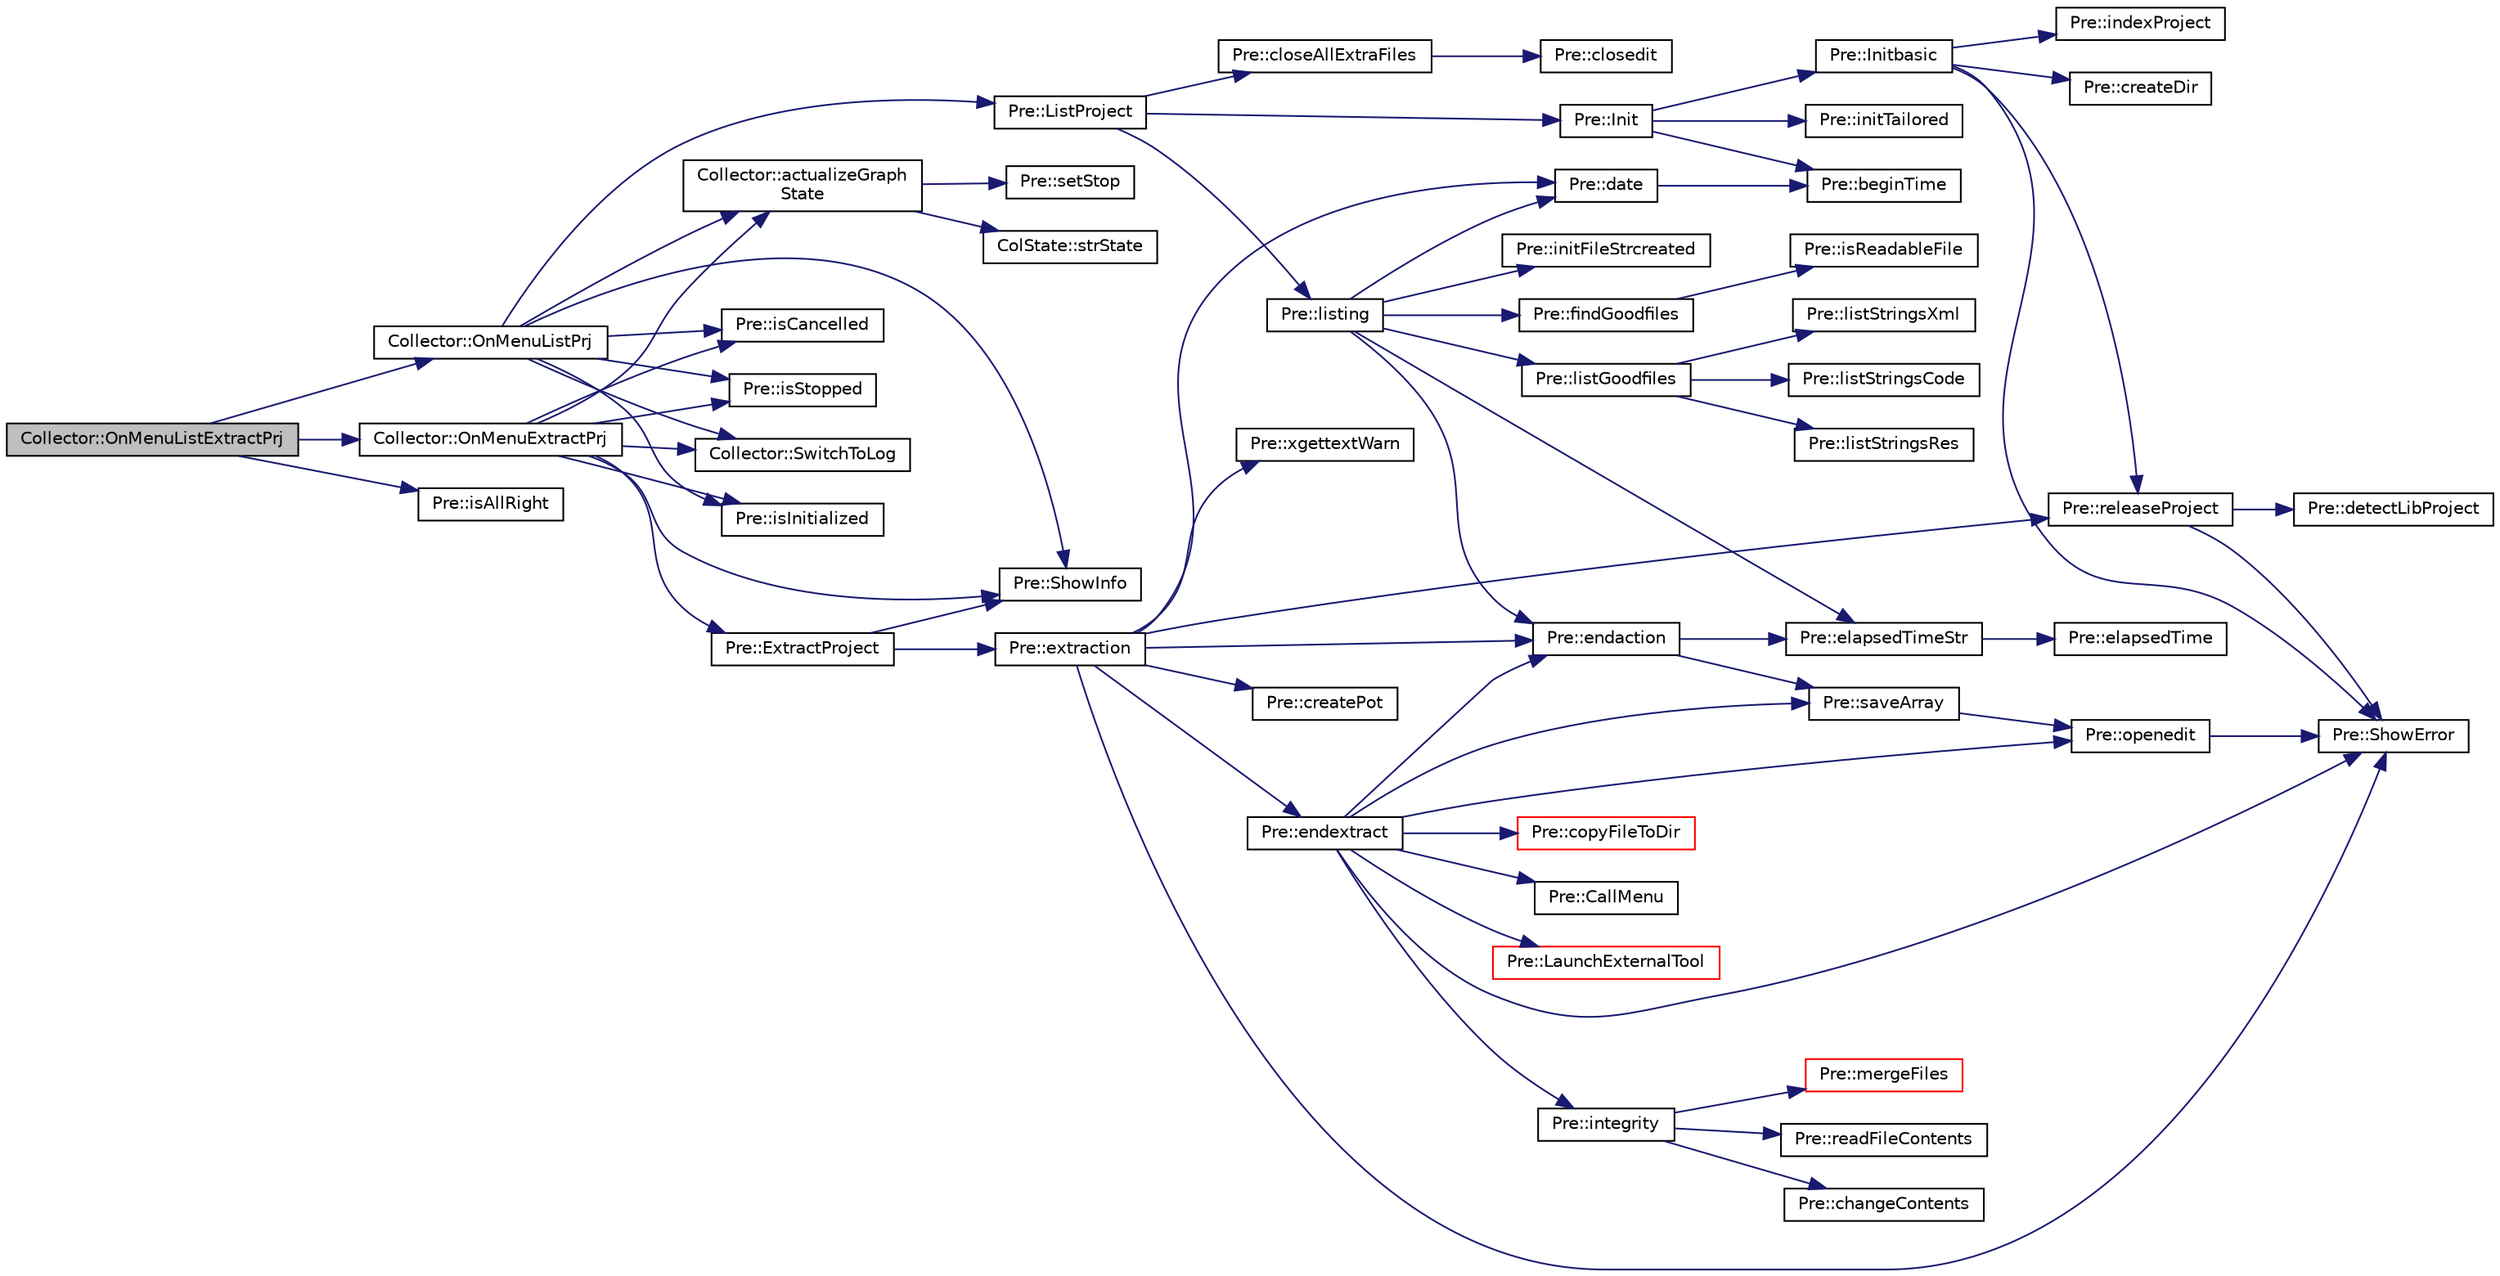 digraph "Collector::OnMenuListExtractPrj"
{
  edge [fontname="Helvetica",fontsize="10",labelfontname="Helvetica",labelfontsize="10"];
  node [fontname="Helvetica",fontsize="10",shape=record];
  rankdir="LR";
  Node283 [label="Collector::OnMenuListExtractPrj",height=0.2,width=0.4,color="black", fillcolor="grey75", style="filled", fontcolor="black"];
  Node283 -> Node284 [color="midnightblue",fontsize="10",style="solid",fontname="Helvetica"];
  Node284 [label="Collector::OnMenuListPrj",height=0.2,width=0.4,color="black", fillcolor="white", style="filled",URL="$class_collector.html#a7a52cb7e51c2bafa5ca760e2f005f427",tooltip="Places the status graph in the listing project report. "];
  Node284 -> Node285 [color="midnightblue",fontsize="10",style="solid",fontname="Helvetica"];
  Node285 [label="Collector::SwitchToLog",height=0.2,width=0.4,color="black", fillcolor="white", style="filled",URL="$class_collector.html#a2ac54bb5839f0a7469edfa5f9d23424b"];
  Node284 -> Node286 [color="midnightblue",fontsize="10",style="solid",fontname="Helvetica"];
  Node286 [label="Pre::ListProject",height=0.2,width=0.4,color="black", fillcolor="white", style="filled",URL="$class_pre.html#a6537186bec965c977da90bb2a1feac67",tooltip=" "];
  Node286 -> Node287 [color="midnightblue",fontsize="10",style="solid",fontname="Helvetica"];
  Node287 [label="Pre::Init",height=0.2,width=0.4,color="black", fillcolor="white", style="filled",URL="$class_pre.html#ae5dcb49f219ed8e69e128492e8fc59a1",tooltip="Global initialization. "];
  Node287 -> Node288 [color="midnightblue",fontsize="10",style="solid",fontname="Helvetica"];
  Node288 [label="Pre::Initbasic",height=0.2,width=0.4,color="black", fillcolor="white", style="filled",URL="$class_pre.html#a2fa55792ca24df3e4aa7cab4172cda75",tooltip=" "];
  Node288 -> Node289 [color="midnightblue",fontsize="10",style="solid",fontname="Helvetica"];
  Node289 [label="Pre::ShowError",height=0.2,width=0.4,color="black", fillcolor="white", style="filled",URL="$class_pre.html#ad6c83ed54f3f22abcc25ee1de4581a04",tooltip="Call to &#39;cbMessageBox(_mes, \"\", wxICON_ERROR)&#39;. "];
  Node288 -> Node290 [color="midnightblue",fontsize="10",style="solid",fontname="Helvetica"];
  Node290 [label="Pre::indexProject",height=0.2,width=0.4,color="black", fillcolor="white", style="filled",URL="$class_pre.html#a75af572e2d1e33e7d85535e839b28e3b",tooltip="Give a project index. "];
  Node288 -> Node291 [color="midnightblue",fontsize="10",style="solid",fontname="Helvetica"];
  Node291 [label="Pre::releaseProject",height=0.2,width=0.4,color="black", fillcolor="white", style="filled",URL="$class_pre.html#a1bfa14311a5693b175f8985e49fc976d",tooltip="Release all variables. "];
  Node291 -> Node292 [color="midnightblue",fontsize="10",style="solid",fontname="Helvetica"];
  Node292 [label="Pre::detectLibProject",height=0.2,width=0.4,color="black", fillcolor="white", style="filled",URL="$class_pre.html#aaf295c590dcdc8b93ef190c23150a134",tooltip="Detects the current libraries for project. "];
  Node291 -> Node289 [color="midnightblue",fontsize="10",style="solid",fontname="Helvetica"];
  Node288 -> Node293 [color="midnightblue",fontsize="10",style="solid",fontname="Helvetica"];
  Node293 [label="Pre::createDir",height=0.2,width=0.4,color="black", fillcolor="white", style="filled",URL="$class_pre.html#af917f0ecc9c5aedb69524ac74eb1004b",tooltip="Create a directory. "];
  Node287 -> Node294 [color="midnightblue",fontsize="10",style="solid",fontname="Helvetica"];
  Node294 [label="Pre::initTailored",height=0.2,width=0.4,color="black", fillcolor="white", style="filled",URL="$class_pre.html#abf68866bcaffe0e09fcb298bb186c325",tooltip="specific initialisation by inherited type "];
  Node287 -> Node295 [color="midnightblue",fontsize="10",style="solid",fontname="Helvetica"];
  Node295 [label="Pre::beginTime",height=0.2,width=0.4,color="black", fillcolor="white", style="filled",URL="$class_pre.html#a2d948e57ad61a7fe18e25d70d5c3929e",tooltip="Startup time. "];
  Node286 -> Node296 [color="midnightblue",fontsize="10",style="solid",fontname="Helvetica"];
  Node296 [label="Pre::closeAllExtraFiles",height=0.2,width=0.4,color="black", fillcolor="white", style="filled",URL="$class_pre.html#a24b638659d8e4cbba05c2d4f7bf3b5f7",tooltip="close all extra files to editor &#39;*.list&#39;, &#39;*.extr&#39;, &#39;*.po&#39; "];
  Node296 -> Node297 [color="midnightblue",fontsize="10",style="solid",fontname="Helvetica"];
  Node297 [label="Pre::closedit",height=0.2,width=0.4,color="black", fillcolor="white", style="filled",URL="$class_pre.html#a07dbf60fd3686233daf1df7b85408e99",tooltip="close a file to editor "];
  Node286 -> Node298 [color="midnightblue",fontsize="10",style="solid",fontname="Helvetica"];
  Node298 [label="Pre::listing",height=0.2,width=0.4,color="black", fillcolor="white", style="filled",URL="$class_pre.html#a58700da6472228a04e8b26033a63d438",tooltip="Search and memorize strings to be extracted. "];
  Node298 -> Node299 [color="midnightblue",fontsize="10",style="solid",fontname="Helvetica"];
  Node299 [label="Pre::initFileStrcreated",height=0.2,width=0.4,color="black", fillcolor="white", style="filled",URL="$class_pre.html#aa2b44ed6f152aecda674ade4ca12666f",tooltip="Initialization of a table for temporary file. "];
  Node298 -> Node300 [color="midnightblue",fontsize="10",style="solid",fontname="Helvetica"];
  Node300 [label="Pre::date",height=0.2,width=0.4,color="black", fillcolor="white", style="filled",URL="$class_pre.html#ac79cc09d7d7cf858c712c8c8c9e2cbbb",tooltip="Give a date. "];
  Node300 -> Node295 [color="midnightblue",fontsize="10",style="solid",fontname="Helvetica"];
  Node298 -> Node301 [color="midnightblue",fontsize="10",style="solid",fontname="Helvetica"];
  Node301 [label="Pre::findGoodfiles",height=0.2,width=0.4,color="black", fillcolor="white", style="filled",URL="$class_pre.html#a9077ad6294b11841149aab0d117bbed1",tooltip="Search the elegible files for extracting. "];
  Node301 -> Node302 [color="midnightblue",fontsize="10",style="solid",fontname="Helvetica"];
  Node302 [label="Pre::isReadableFile",height=0.2,width=0.4,color="black", fillcolor="white", style="filled",URL="$class_pre.html#a29bfd75a1870d5ee29079fed3aa19c0f",tooltip="Tests readability for chain collection. "];
  Node298 -> Node303 [color="midnightblue",fontsize="10",style="solid",fontname="Helvetica"];
  Node303 [label="Pre::elapsedTimeStr",height=0.2,width=0.4,color="black", fillcolor="white", style="filled",URL="$class_pre.html#af92a5e9fae6a6f83f66d4fdeade659b0",tooltip="Give a string duration. "];
  Node303 -> Node304 [color="midnightblue",fontsize="10",style="solid",fontname="Helvetica"];
  Node304 [label="Pre::elapsedTime",height=0.2,width=0.4,color="black", fillcolor="white", style="filled",URL="$class_pre.html#a791e3c73b0010092c43d718bfcf7e18d",tooltip="Give a duration. "];
  Node298 -> Node305 [color="midnightblue",fontsize="10",style="solid",fontname="Helvetica"];
  Node305 [label="Pre::listGoodfiles",height=0.2,width=0.4,color="black", fillcolor="white", style="filled",URL="$class_pre.html#a17cd9de411485392eb54054e59cb98a6",tooltip="List translatables strings from elegible files. "];
  Node305 -> Node306 [color="midnightblue",fontsize="10",style="solid",fontname="Helvetica"];
  Node306 [label="Pre::listStringsCode",height=0.2,width=0.4,color="black", fillcolor="white", style="filled",URL="$class_pre.html#a8749bb215cdcec374ce5ba54f6eb1d96",tooltip="Display the strings to be extracted of code file. "];
  Node305 -> Node307 [color="midnightblue",fontsize="10",style="solid",fontname="Helvetica"];
  Node307 [label="Pre::listStringsRes",height=0.2,width=0.4,color="black", fillcolor="white", style="filled",URL="$class_pre.html#af0380a09af5d19735a1220821492e5fe",tooltip="Display the strings to be extracted of resource file. "];
  Node305 -> Node308 [color="midnightblue",fontsize="10",style="solid",fontname="Helvetica"];
  Node308 [label="Pre::listStringsXml",height=0.2,width=0.4,color="black", fillcolor="white", style="filled",URL="$class_pre.html#a48a5451b9da56e0529fda051e09c35d4",tooltip="Display the strings to be extracted of xml file. "];
  Node298 -> Node309 [color="midnightblue",fontsize="10",style="solid",fontname="Helvetica"];
  Node309 [label="Pre::endaction",height=0.2,width=0.4,color="black", fillcolor="white", style="filled",URL="$class_pre.html#a20b3015ebd4f0ca5e4fcd2fdc6022e20",tooltip="Display messages of ending listing or extracting. "];
  Node309 -> Node310 [color="midnightblue",fontsize="10",style="solid",fontname="Helvetica"];
  Node310 [label="Pre::saveArray",height=0.2,width=0.4,color="black", fillcolor="white", style="filled",URL="$class_pre.html#aa49a3d0de7b6c7ac7951ce8dd505ecb6",tooltip="Save an array to disk and open the file in &#39;Editor&#39;. "];
  Node310 -> Node311 [color="midnightblue",fontsize="10",style="solid",fontname="Helvetica"];
  Node311 [label="Pre::openedit",height=0.2,width=0.4,color="black", fillcolor="white", style="filled",URL="$class_pre.html#a0c41270b1d60e164c94c286213bdfd18",tooltip="Display a file to editor. "];
  Node311 -> Node289 [color="midnightblue",fontsize="10",style="solid",fontname="Helvetica"];
  Node309 -> Node303 [color="midnightblue",fontsize="10",style="solid",fontname="Helvetica"];
  Node284 -> Node312 [color="midnightblue",fontsize="10",style="solid",fontname="Helvetica"];
  Node312 [label="Pre::isInitialized",height=0.2,width=0.4,color="black", fillcolor="white", style="filled",URL="$class_pre.html#a5e59005efa7714a6a1eabfd44cd07222",tooltip="For globals boolan. "];
  Node284 -> Node313 [color="midnightblue",fontsize="10",style="solid",fontname="Helvetica"];
  Node313 [label="Pre::isCancelled",height=0.2,width=0.4,color="black", fillcolor="white", style="filled",URL="$class_pre.html#a982542e122fbc4d348a008c0e78987dd"];
  Node284 -> Node314 [color="midnightblue",fontsize="10",style="solid",fontname="Helvetica"];
  Node314 [label="Pre::isStopped",height=0.2,width=0.4,color="black", fillcolor="white", style="filled",URL="$class_pre.html#ae10818f194c0edbd93c84487241076fb"];
  Node284 -> Node315 [color="midnightblue",fontsize="10",style="solid",fontname="Helvetica"];
  Node315 [label="Pre::ShowInfo",height=0.2,width=0.4,color="black", fillcolor="white", style="filled",URL="$class_pre.html#a9129591c145d5f21bcc0e29fa84ef490",tooltip="Call to &#39;cbMessageBox(_mes, \"\", wxICON_INFORMATION)&#39;. "];
  Node284 -> Node316 [color="midnightblue",fontsize="10",style="solid",fontname="Helvetica"];
  Node316 [label="Collector::actualizeGraph\lState",height=0.2,width=0.4,color="black", fillcolor="white", style="filled",URL="$class_collector.html#afffa9eed798f9788a774ad69043bde98",tooltip="Enable the menu items of &#39;&Collect&#39; and tools bar &#39;Collector&#39;. "];
  Node316 -> Node317 [color="midnightblue",fontsize="10",style="solid",fontname="Helvetica"];
  Node317 [label="ColState::strState",height=0.2,width=0.4,color="black", fillcolor="white", style="filled",URL="$class_col_state.html#ab0e0c201acbe2047e08c8a84e7a1da6b",tooltip="Returns a string corresponding to the state of the &#39;Collector&#39; state graph. "];
  Node316 -> Node318 [color="midnightblue",fontsize="10",style="solid",fontname="Helvetica"];
  Node318 [label="Pre::setStop",height=0.2,width=0.4,color="black", fillcolor="white", style="filled",URL="$class_pre.html#ad6e796a5a90943a4e4aa89ca4632717f",tooltip="Set stop complement file creating. "];
  Node283 -> Node319 [color="midnightblue",fontsize="10",style="solid",fontname="Helvetica"];
  Node319 [label="Pre::isAllRight",height=0.2,width=0.4,color="black", fillcolor="white", style="filled",URL="$class_pre.html#a325d06dc046499b45fd32e49a3eb1dc2",tooltip="For globals boolan. "];
  Node283 -> Node320 [color="midnightblue",fontsize="10",style="solid",fontname="Helvetica"];
  Node320 [label="Collector::OnMenuExtractPrj",height=0.2,width=0.4,color="black", fillcolor="white", style="filled",URL="$class_collector.html#af7b748977fb136842774e550b6c915b8",tooltip="Places the status graph in the extracting project report. "];
  Node320 -> Node285 [color="midnightblue",fontsize="10",style="solid",fontname="Helvetica"];
  Node320 -> Node321 [color="midnightblue",fontsize="10",style="solid",fontname="Helvetica"];
  Node321 [label="Pre::ExtractProject",height=0.2,width=0.4,color="black", fillcolor="white", style="filled",URL="$class_pre.html#a4324dc0618ec55468f2c1979b2e66f2c",tooltip="Extract strings to be translated. "];
  Node321 -> Node322 [color="midnightblue",fontsize="10",style="solid",fontname="Helvetica"];
  Node322 [label="Pre::extraction",height=0.2,width=0.4,color="black", fillcolor="white", style="filled",URL="$class_pre.html#aa8a36aa79595248482a3865095fe0a65",tooltip="Extract the strings translatable from a project. "];
  Node322 -> Node291 [color="midnightblue",fontsize="10",style="solid",fontname="Helvetica"];
  Node322 -> Node300 [color="midnightblue",fontsize="10",style="solid",fontname="Helvetica"];
  Node322 -> Node323 [color="midnightblue",fontsize="10",style="solid",fontname="Helvetica"];
  Node323 [label="Pre::createPot",height=0.2,width=0.4,color="black", fillcolor="white", style="filled",URL="$class_pre.html#a705a84fb8d191a967f24d63691cbd11b",tooltip="Creating the &#39;name_project.pot&#39; file. "];
  Node322 -> Node289 [color="midnightblue",fontsize="10",style="solid",fontname="Helvetica"];
  Node322 -> Node309 [color="midnightblue",fontsize="10",style="solid",fontname="Helvetica"];
  Node322 -> Node324 [color="midnightblue",fontsize="10",style="solid",fontname="Helvetica"];
  Node324 [label="Pre::xgettextWarn",height=0.2,width=0.4,color="black", fillcolor="white", style="filled",URL="$class_pre.html#a0806999c9d1d04fb3e605dcbc99e21ca",tooltip="Retrieves error or warning messages when executing &#39;xgettext&#39;. "];
  Node322 -> Node325 [color="midnightblue",fontsize="10",style="solid",fontname="Helvetica"];
  Node325 [label="Pre::endextract",height=0.2,width=0.4,color="black", fillcolor="white", style="filled",URL="$class_pre.html#a959385935eed997d2393b62d6b1b21df",tooltip="Ending extracting. "];
  Node325 -> Node326 [color="midnightblue",fontsize="10",style="solid",fontname="Helvetica"];
  Node326 [label="Pre::integrity",height=0.2,width=0.4,color="black", fillcolor="white", style="filled",URL="$class_pre.html#af6109b9f6b0995eff93782d37b479132",tooltip="Verify integity file. "];
  Node326 -> Node327 [color="midnightblue",fontsize="10",style="solid",fontname="Helvetica"];
  Node327 [label="Pre::readFileContents",height=0.2,width=0.4,color="black", fillcolor="white", style="filled",URL="$class_pre.html#a88e3bef0ca2ea7f66d9aa18292b88ba6",tooltip="Read contents file. "];
  Node326 -> Node328 [color="midnightblue",fontsize="10",style="solid",fontname="Helvetica"];
  Node328 [label="Pre::changeContents",height=0.2,width=0.4,color="black", fillcolor="white", style="filled",URL="$class_pre.html#adb898d671d19f5da736d7d847cd6059d",tooltip="Refreshes &#39;_file&#39; by replacing &#39;old&#39; text with the &#39;_new&#39;. "];
  Node326 -> Node329 [color="midnightblue",fontsize="10",style="solid",fontname="Helvetica"];
  Node329 [label="Pre::mergeFiles",height=0.2,width=0.4,color="red", fillcolor="white", style="filled",URL="$class_pre.html#a469c4781ddaa703c54e46547f6cd7c84",tooltip="Merge new &#39;_new&#39; file with &#39;_old&#39; file and update &#39;_old&#39; file. "];
  Node325 -> Node289 [color="midnightblue",fontsize="10",style="solid",fontname="Helvetica"];
  Node325 -> Node310 [color="midnightblue",fontsize="10",style="solid",fontname="Helvetica"];
  Node325 -> Node309 [color="midnightblue",fontsize="10",style="solid",fontname="Helvetica"];
  Node325 -> Node311 [color="midnightblue",fontsize="10",style="solid",fontname="Helvetica"];
  Node325 -> Node331 [color="midnightblue",fontsize="10",style="solid",fontname="Helvetica"];
  Node331 [label="Pre::CallMenu",height=0.2,width=0.4,color="black", fillcolor="white", style="filled",URL="$class_pre.html#af8fe80b03fa99630abb8e9e91ad4f0b9",tooltip=" "];
  Node325 -> Node332 [color="midnightblue",fontsize="10",style="solid",fontname="Helvetica"];
  Node332 [label="Pre::LaunchExternalTool",height=0.2,width=0.4,color="red", fillcolor="white", style="filled",URL="$class_pre.html#af92fb1137bdad11dd6bd32530ed7d426",tooltip="Launch an external executable tool. "];
  Node325 -> Node333 [color="midnightblue",fontsize="10",style="solid",fontname="Helvetica"];
  Node333 [label="Pre::copyFileToDir",height=0.2,width=0.4,color="red", fillcolor="white", style="filled",URL="$class_pre.html#a84a8a1143763a2b58ef9b79e70ef3236",tooltip="Copy a file to an another directory. "];
  Node321 -> Node315 [color="midnightblue",fontsize="10",style="solid",fontname="Helvetica"];
  Node320 -> Node312 [color="midnightblue",fontsize="10",style="solid",fontname="Helvetica"];
  Node320 -> Node313 [color="midnightblue",fontsize="10",style="solid",fontname="Helvetica"];
  Node320 -> Node314 [color="midnightblue",fontsize="10",style="solid",fontname="Helvetica"];
  Node320 -> Node315 [color="midnightblue",fontsize="10",style="solid",fontname="Helvetica"];
  Node320 -> Node316 [color="midnightblue",fontsize="10",style="solid",fontname="Helvetica"];
}
